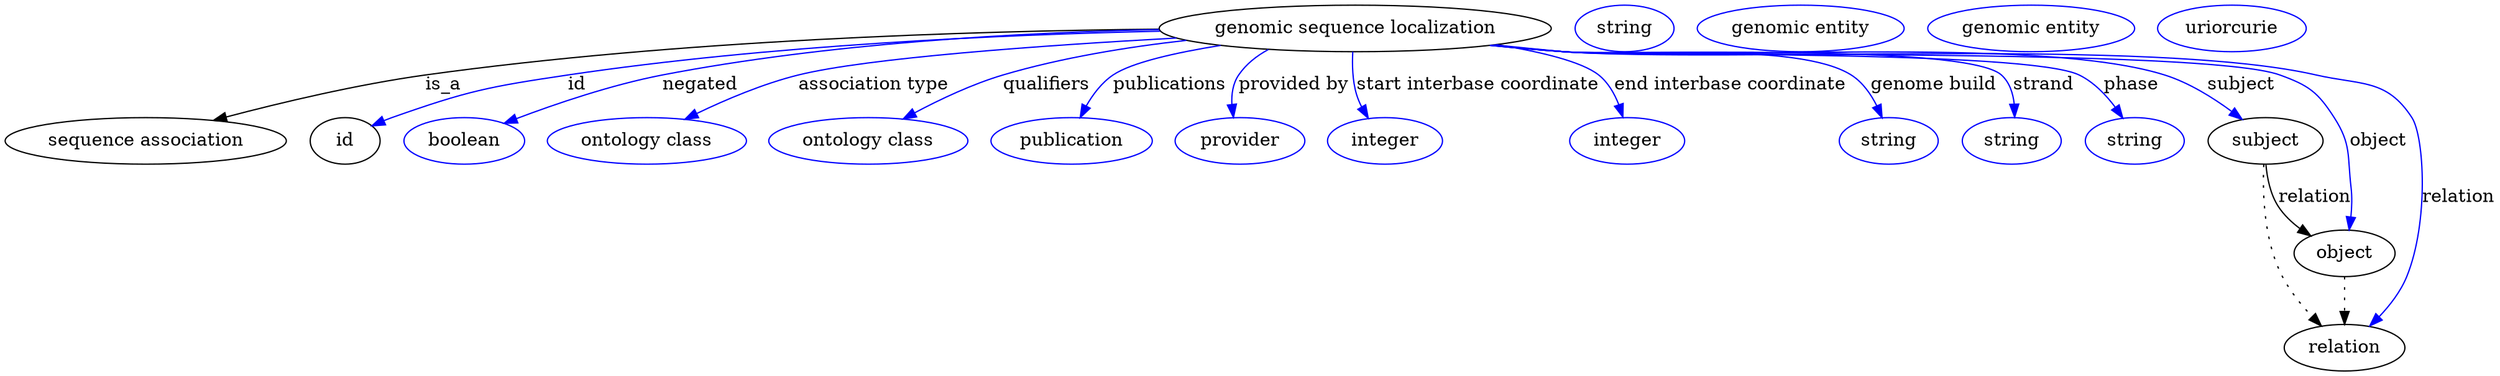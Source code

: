 digraph {
	graph [bb="0,0,1579.5,283"];
	node [label="\N"];
	"genomic sequence localization"	 [height=0.5,
		label="genomic sequence localization",
		pos="864.49,265",
		width=3.3219];
	"sequence association"	 [height=0.5,
		pos="84.493,178",
		width=2.347];
	"genomic sequence localization" -> "sequence association"	 [label=is_a,
		lp="287.49,221.5",
		pos="e,130.88,193.1 748.25,260.62 603.37,254.68 364.14,243.18 276.49,229 230.08,221.49 178.66,207.52 140.72,196.09"];
	id	 [height=0.5,
		pos="213.49,178",
		width=0.75];
	"genomic sequence localization" -> id	 [color=blue,
		label=id,
		lp="377.99,221.5",
		pos="e,234.49,189.39 751.09,259.19 628.93,252.49 442.63,240.87 372.49,229 316.69,219.56 302.41,216.09 249.49,196 247.63,195.29 245.74,\
194.52 243.84,193.71",
		style=solid];
	negated	 [color=blue,
		height=0.5,
		label=boolean,
		pos="296.49,178",
		width=1.0652];
	"genomic sequence localization" -> negated	 [color=blue,
		label=negated,
		lp="459.99,221.5",
		pos="e,324.39,190.58 752.22,258.69 646.56,252.18 496.21,241.26 438.49,229 401.93,221.23 362.02,206.28 333.84,194.57",
		style=solid];
	"association type"	 [color=blue,
		height=0.5,
		label="ontology class",
		pos="414.49,178",
		width=1.7151];
	"genomic sequence localization" -> "association type"	 [color=blue,
		label="association type",
		lp="569.49,221.5",
		pos="e,442.73,194.1 756.11,257.32 673.71,250.76 567.58,240.57 525.49,229 499.84,221.95 472.68,209.56 451.64,198.76",
		style=solid];
	qualifiers	 [color=blue,
		height=0.5,
		label="ontology class",
		pos="555.49,178",
		width=1.7151];
	"genomic sequence localization" -> qualifiers	 [color=blue,
		label=qualifiers,
		lp="675.49,221.5",
		pos="e,580.76,194.71 764.05,255.19 727.34,249.79 685.9,241.53 649.49,229 628.56,221.8 606.74,210.24 589.4,199.95",
		style=solid];
	publications	 [color=blue,
		height=0.5,
		label=publication,
		pos="685.49,178",
		width=1.3902];
	"genomic sequence localization" -> publications	 [color=blue,
		label=publications,
		lp="751.99,221.5",
		pos="e,692.99,196.12 786.82,251.19 758.27,245.01 730.08,237.26 718.49,229 709.95,222.91 703.07,213.86 697.84,205.06",
		style=solid];
	"provided by"	 [color=blue,
		height=0.5,
		label=provider,
		pos="793.49,178",
		width=1.1193];
	"genomic sequence localization" -> "provided by"	 [color=blue,
		label="provided by",
		lp="826.49,221.5",
		pos="e,789.04,196.26 814.17,248.44 805.94,243.49 798.48,237.13 793.49,229 789.41,222.36 788.14,214.26 788.22,206.49",
		style=solid];
	"start interbase coordinate"	 [color=blue,
		height=0.5,
		label=integer,
		pos="886.49,178",
		width=0.97491];
	"genomic sequence localization" -> "start interbase coordinate"	 [color=blue,
		label="start interbase coordinate",
		lp="933.99,221.5",
		pos="e,874.12,195.14 862.65,246.74 862.2,236.87 862.52,224.57 865.49,214 866.44,210.62 867.78,207.24 869.34,203.96",
		style=solid];
	"end interbase coordinate"	 [color=blue,
		height=0.5,
		label=integer,
		pos="1024.5,178",
		width=0.97491];
	"genomic sequence localization" -> "end interbase coordinate"	 [color=blue,
		label="end interbase coordinate",
		lp="1080,221.5",
		pos="e,1020.9,195.97 941.22,251.12 967.4,245.12 992.58,237.51 1002.5,229 1009.5,222.95 1014.4,214.23 1017.7,205.71",
		style=solid];
	"genome build"	 [color=blue,
		height=0.5,
		label=string,
		pos="1179.5,178",
		width=0.84854];
	"genomic sequence localization" -> "genome build"	 [color=blue,
		label="genome build",
		lp="1203.5,221.5",
		pos="e,1174,196.08 950.86,252.54 964.77,250.62 979.02,248.71 992.49,247 1027.5,242.54 1121,248.47 1150.5,229 1159.1,223.33 1165.4,214.21 \
1169.9,205.23",
		style=solid];
	strand	 [color=blue,
		height=0.5,
		label=string,
		pos="1258.5,178",
		width=0.84854];
	"genomic sequence localization" -> strand	 [color=blue,
		label=strand,
		lp="1272.5,221.5",
		pos="e,1258.9,196.11 949.08,252.27 963.54,250.33 978.43,248.49 992.49,247 1020.5,244.04 1223.9,247.07 1245.5,229 1252.2,223.38 1255.7,\
214.8 1257.5,206.28",
		style=solid];
	phase	 [color=blue,
		height=0.5,
		label=string,
		pos="1337.5,178",
		width=0.84854];
	"genomic sequence localization" -> phase	 [color=blue,
		label=phase,
		lp="1328,221.5",
		pos="e,1327.8,195.2 948.72,252.18 963.29,250.24 978.31,248.42 992.49,247 1059.2,240.33 1233.4,258.71 1293.5,229 1304.9,223.35 1314.6,\
213.25 1321.9,203.53",
		style=solid];
	subject	 [height=0.5,
		pos="1421.5,178",
		width=0.99297];
	"genomic sequence localization" -> subject	 [color=blue,
		label=subject,
		lp="1396,221.5",
		pos="e,1404.5,193.86 948.37,252.12 963.05,250.17 978.2,248.36 992.49,247 1071.1,239.49 1272.7,254.38 1347.5,229 1365.5,222.9 1383.1,211.07 \
1396.6,200.34",
		style=solid];
	object	 [height=0.5,
		pos="1478.5,91",
		width=0.9027];
	"genomic sequence localization" -> object	 [color=blue,
		label=object,
		lp="1497.5,178",
		pos="e,1481.2,109.07 948.01,252.06 962.8,250.11 978.08,248.31 992.49,247 1087.1,238.38 1329.6,259.52 1419.5,229 1443.7,220.8 1452.1,217.1 \
1466.5,196 1481.8,173.48 1483.4,141.76 1482,119.09",
		style=solid];
	relation	 [height=0.5,
		pos="1478.5,18",
		width=1.0471];
	"genomic sequence localization" -> relation	 [color=blue,
		label=relation,
		lp="1558.5,134.5",
		pos="e,1495.4,34.648 948.01,252.02 962.8,250.08 978.08,248.29 992.49,247 1093.7,237.91 1350.8,253.43 1449.5,229 1482.5,220.83 1500.2,\
224.65 1518.5,196 1547.9,149.92 1536.7,124.89 1519.5,73 1515.8,61.922 1508.9,51.266 1501.9,42.331",
		style=solid];
	association_id	 [color=blue,
		height=0.5,
		label=string,
		pos="1032.5,265",
		width=0.84854];
	subject -> object	 [label=relation,
		lp="1458.5,134.5",
		pos="e,1458,105.27 1424.6,159.97 1427,149.7 1431,136.95 1437.5,127 1441,121.58 1445.6,116.49 1450.4,111.95"];
	subject -> relation	 [pos="e,1463.1,34.585 1421.4,159.72 1421.9,138.09 1424.8,101.44 1437.5,73 1442.3,62.18 1449.6,51.46 1456.7,42.397",
		style=dotted];
	"genomic sequence localization_subject"	 [color=blue,
		height=0.5,
		label="genomic entity",
		pos="1144.5,265",
		width=1.7693];
	object -> relation	 [pos="e,1478.5,36.09 1478.5,72.955 1478.5,64.883 1478.5,55.176 1478.5,46.182",
		style=dotted];
	"genomic sequence localization_object"	 [color=blue,
		height=0.5,
		label="genomic entity",
		pos="1289.5,265",
		width=1.7693];
	"genomic sequence localization_relation"	 [color=blue,
		height=0.5,
		label=uriorcurie,
		pos="1416.5,265",
		width=1.2638];
}
